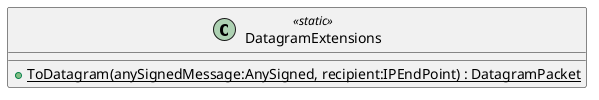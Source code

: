 @startuml
class DatagramExtensions <<static>> {
    + {static} ToDatagram(anySignedMessage:AnySigned, recipient:IPEndPoint) : DatagramPacket
}
@enduml

